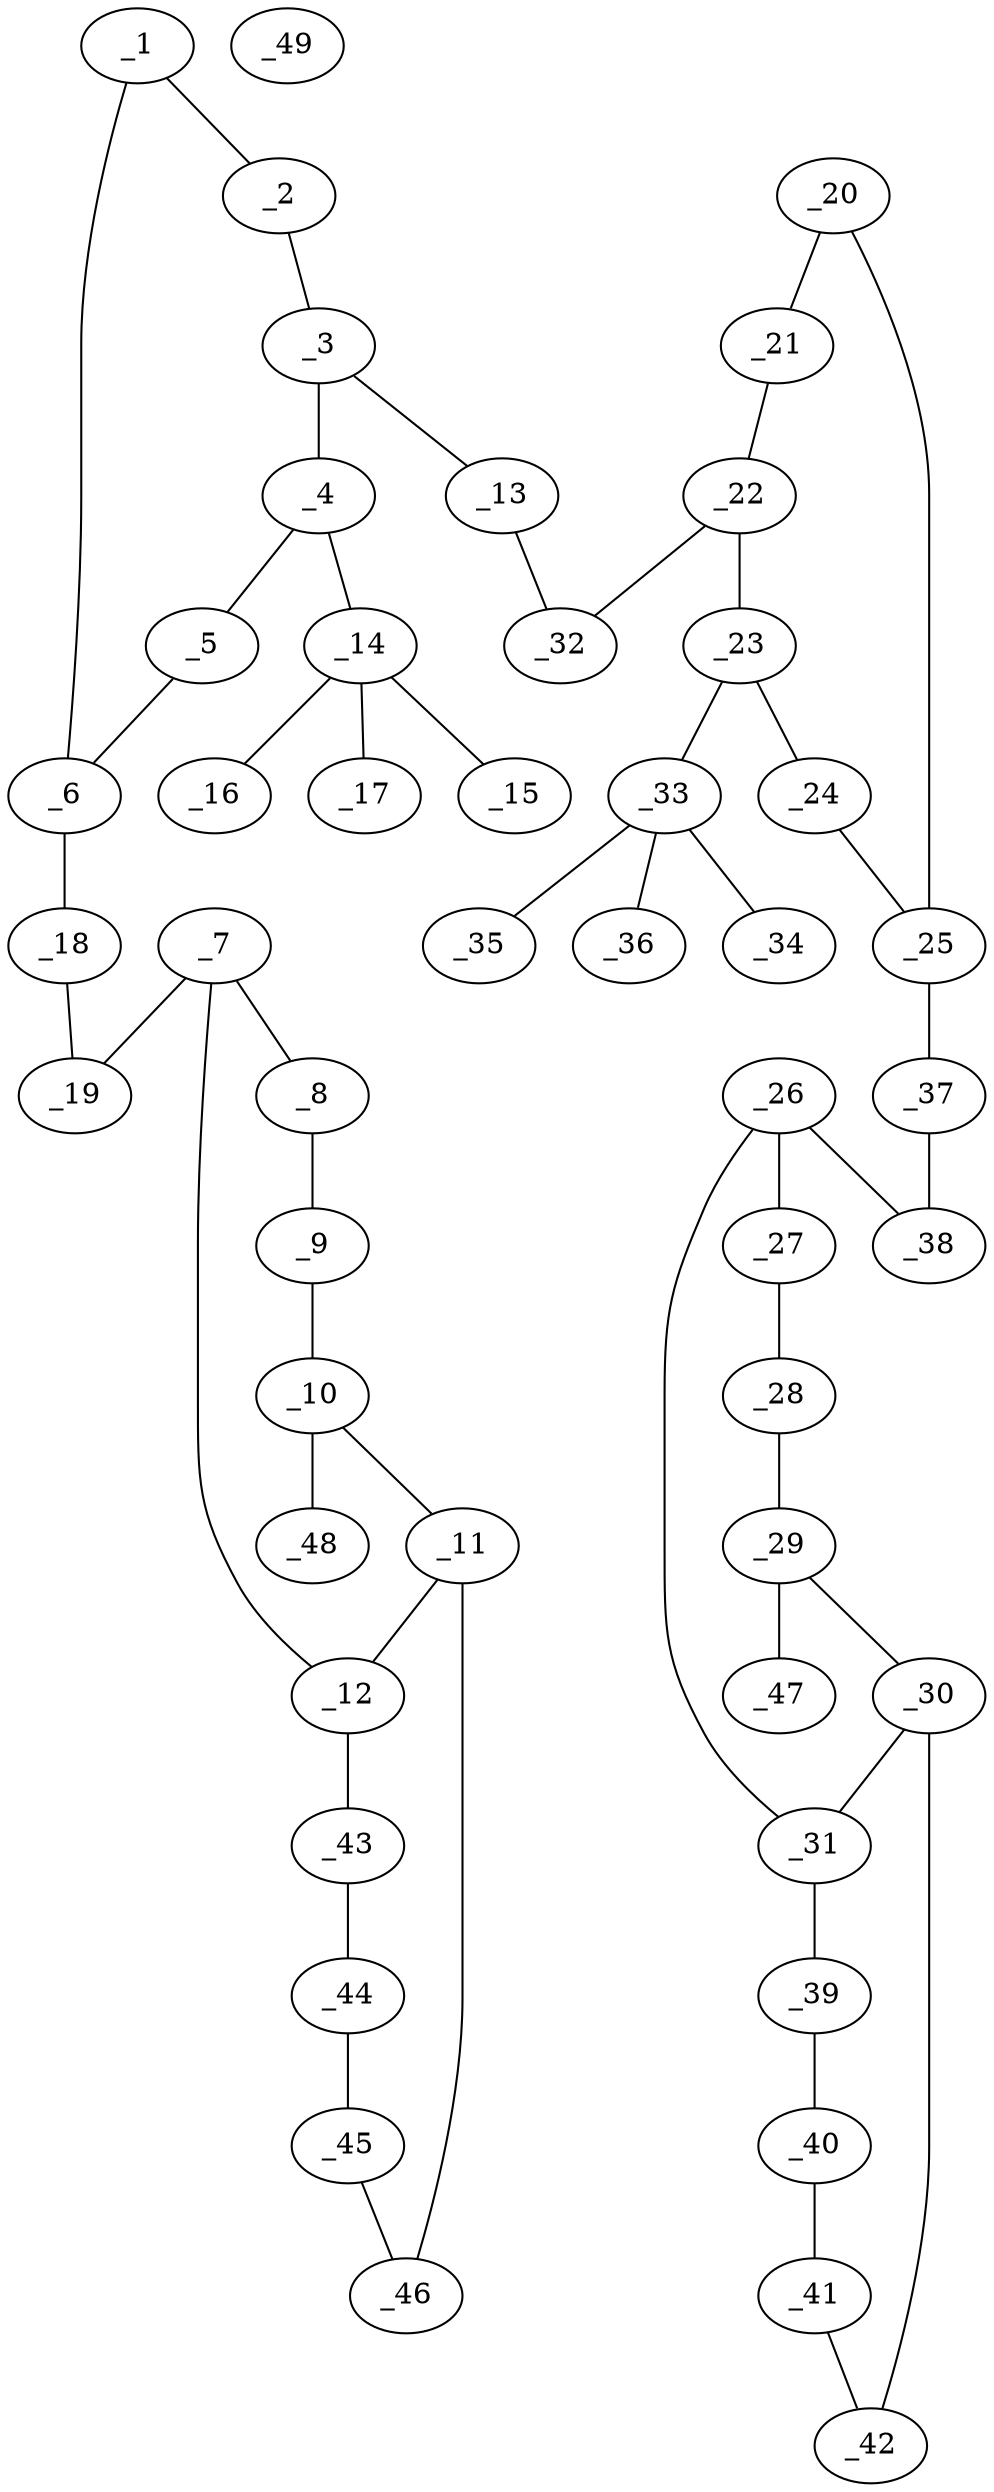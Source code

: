 graph molid638365 {
	_1	 [charge=0,
		chem=1,
		symbol="C  ",
		x="5.4641",
		y="2.75"];
	_2	 [charge=0,
		chem=1,
		symbol="C  ",
		x="5.4641",
		y="1.75"];
	_1 -- _2	 [valence=1];
	_6	 [charge=0,
		chem=1,
		symbol="C  ",
		x="4.5981",
		y="3.25"];
	_1 -- _6	 [valence=2];
	_3	 [charge=0,
		chem=1,
		symbol="C  ",
		x="4.5981",
		y="1.25"];
	_2 -- _3	 [valence=2];
	_4	 [charge=0,
		chem=1,
		symbol="C  ",
		x="3.7321",
		y="1.75"];
	_3 -- _4	 [valence=1];
	_13	 [charge=0,
		chem=1,
		symbol="C  ",
		x="4.5981",
		y="0.25"];
	_3 -- _13	 [valence=1];
	_5	 [charge=0,
		chem=1,
		symbol="C  ",
		x="3.7321",
		y="2.75"];
	_4 -- _5	 [valence=2];
	_14	 [charge=0,
		chem=5,
		symbol="S  ",
		x="2.8661",
		y="1.25"];
	_4 -- _14	 [valence=1];
	_5 -- _6	 [valence=1];
	_18	 [charge=0,
		chem=4,
		symbol="N  ",
		x="4.5981",
		y="4.25"];
	_6 -- _18	 [valence=1];
	_7	 [charge=0,
		chem=1,
		symbol="C  ",
		x="5.4641",
		y="5.75"];
	_8	 [charge=0,
		chem=1,
		symbol="C  ",
		x="4.5981",
		y="6.25"];
	_7 -- _8	 [valence=1];
	_12	 [charge=0,
		chem=1,
		symbol="C  ",
		x="6.3302",
		y="6.25"];
	_7 -- _12	 [valence=2];
	_19	 [charge=0,
		chem=4,
		symbol="N  ",
		x="5.4641",
		y="4.75"];
	_7 -- _19	 [valence=1];
	_9	 [charge=0,
		chem=1,
		symbol="C  ",
		x="4.5981",
		y="7.25"];
	_8 -- _9	 [valence=2];
	_10	 [charge=0,
		chem=1,
		symbol="C  ",
		x="5.4642",
		y="7.75"];
	_9 -- _10	 [valence=1];
	_11	 [charge=0,
		chem=1,
		symbol="C  ",
		x="6.3302",
		y="7.25"];
	_10 -- _11	 [valence=2];
	_48	 [charge=0,
		chem=2,
		symbol="O  ",
		x="5.4642",
		y="8.75"];
	_10 -- _48	 [valence=1];
	_11 -- _12	 [valence=1];
	_46	 [charge=0,
		chem=4,
		symbol="N  ",
		x="7.1962",
		y="7.75"];
	_11 -- _46	 [valence=1];
	_43	 [charge=0,
		chem=1,
		symbol="C  ",
		x="7.1962",
		y="5.75"];
	_12 -- _43	 [valence=1];
	_32	 [charge=0,
		chem=1,
		symbol="C  ",
		x="5.4641",
		y="-0.25"];
	_13 -- _32	 [valence=1];
	_15	 [charge=0,
		chem=2,
		symbol="O  ",
		x=2,
		y="0.75"];
	_14 -- _15	 [valence=2];
	_16	 [charge=0,
		chem=2,
		symbol="O  ",
		x="3.3661",
		y="0.384"];
	_14 -- _16	 [valence=2];
	_17	 [charge=0,
		chem=2,
		symbol="O  ",
		x="2.3661",
		y="2.116"];
	_14 -- _17	 [valence=1];
	_18 -- _19	 [valence=2];
	_20	 [charge=0,
		chem=1,
		symbol="C  ",
		x="4.5981",
		y="-2.75"];
	_21	 [charge=0,
		chem=1,
		symbol="C  ",
		x="4.5981",
		y="-1.75"];
	_20 -- _21	 [valence=2];
	_25	 [charge=0,
		chem=1,
		symbol="C  ",
		x="5.4641",
		y="-3.25"];
	_20 -- _25	 [valence=1];
	_22	 [charge=0,
		chem=1,
		symbol="C  ",
		x="5.4641",
		y="-1.25"];
	_21 -- _22	 [valence=1];
	_23	 [charge=0,
		chem=1,
		symbol="C  ",
		x="6.3301",
		y="-1.75"];
	_22 -- _23	 [valence=2];
	_22 -- _32	 [valence=1];
	_24	 [charge=0,
		chem=1,
		symbol="C  ",
		x="6.3301",
		y="-2.75"];
	_23 -- _24	 [valence=1];
	_33	 [charge=0,
		chem=5,
		symbol="S  ",
		x="7.1962",
		y="-1.25"];
	_23 -- _33	 [valence=1];
	_24 -- _25	 [valence=2];
	_37	 [charge=0,
		chem=4,
		symbol="N  ",
		x="5.4641",
		y="-4.25"];
	_25 -- _37	 [valence=1];
	_26	 [charge=0,
		chem=1,
		symbol="C  ",
		x="4.5981",
		y="-5.75"];
	_27	 [charge=0,
		chem=1,
		symbol="C  ",
		x="5.4641",
		y="-6.25"];
	_26 -- _27	 [valence=1];
	_31	 [charge=0,
		chem=1,
		symbol="C  ",
		x="3.7321",
		y="-6.25"];
	_26 -- _31	 [valence=2];
	_38	 [charge=0,
		chem=4,
		symbol="N  ",
		x="4.5981",
		y="-4.75"];
	_26 -- _38	 [valence=1];
	_28	 [charge=0,
		chem=1,
		symbol="C  ",
		x="5.4641",
		y="-7.25"];
	_27 -- _28	 [valence=2];
	_29	 [charge=0,
		chem=1,
		symbol="C  ",
		x="4.5981",
		y="-7.75"];
	_28 -- _29	 [valence=1];
	_30	 [charge=0,
		chem=1,
		symbol="C  ",
		x="3.7321",
		y="-7.25"];
	_29 -- _30	 [valence=2];
	_47	 [charge=0,
		chem=2,
		symbol="O  ",
		x="4.5981",
		y="-8.75"];
	_29 -- _47	 [valence=1];
	_30 -- _31	 [valence=1];
	_42	 [charge=0,
		chem=4,
		symbol="N  ",
		x="2.866",
		y="-7.75"];
	_30 -- _42	 [valence=1];
	_39	 [charge=0,
		chem=1,
		symbol="C  ",
		x="2.866",
		y="-5.75"];
	_31 -- _39	 [valence=1];
	_34	 [charge=0,
		chem=2,
		symbol="O  ",
		x="8.0622",
		y="-0.75"];
	_33 -- _34	 [valence=2];
	_35	 [charge=0,
		chem=2,
		symbol="O  ",
		x="6.6962",
		y="-0.384"];
	_33 -- _35	 [valence=2];
	_36	 [charge=0,
		chem=2,
		symbol="O  ",
		x="7.6962",
		y="-2.116"];
	_33 -- _36	 [valence=1];
	_37 -- _38	 [valence=2];
	_40	 [charge=0,
		chem=1,
		symbol="C  ",
		x=2,
		y="-6.25"];
	_39 -- _40	 [valence=2];
	_41	 [charge=0,
		chem=1,
		symbol="C  ",
		x=2,
		y="-7.25"];
	_40 -- _41	 [valence=1];
	_41 -- _42	 [valence=2];
	_44	 [charge=0,
		chem=1,
		symbol="C  ",
		x="8.0622",
		y="6.25"];
	_43 -- _44	 [valence=2];
	_45	 [charge=0,
		chem=1,
		symbol="C  ",
		x="8.0622",
		y="7.25"];
	_44 -- _45	 [valence=1];
	_45 -- _46	 [valence=2];
	_49	 [charge=0,
		chem=29,
		symbol="Na ",
		x="10.0622",
		y=0];
}
